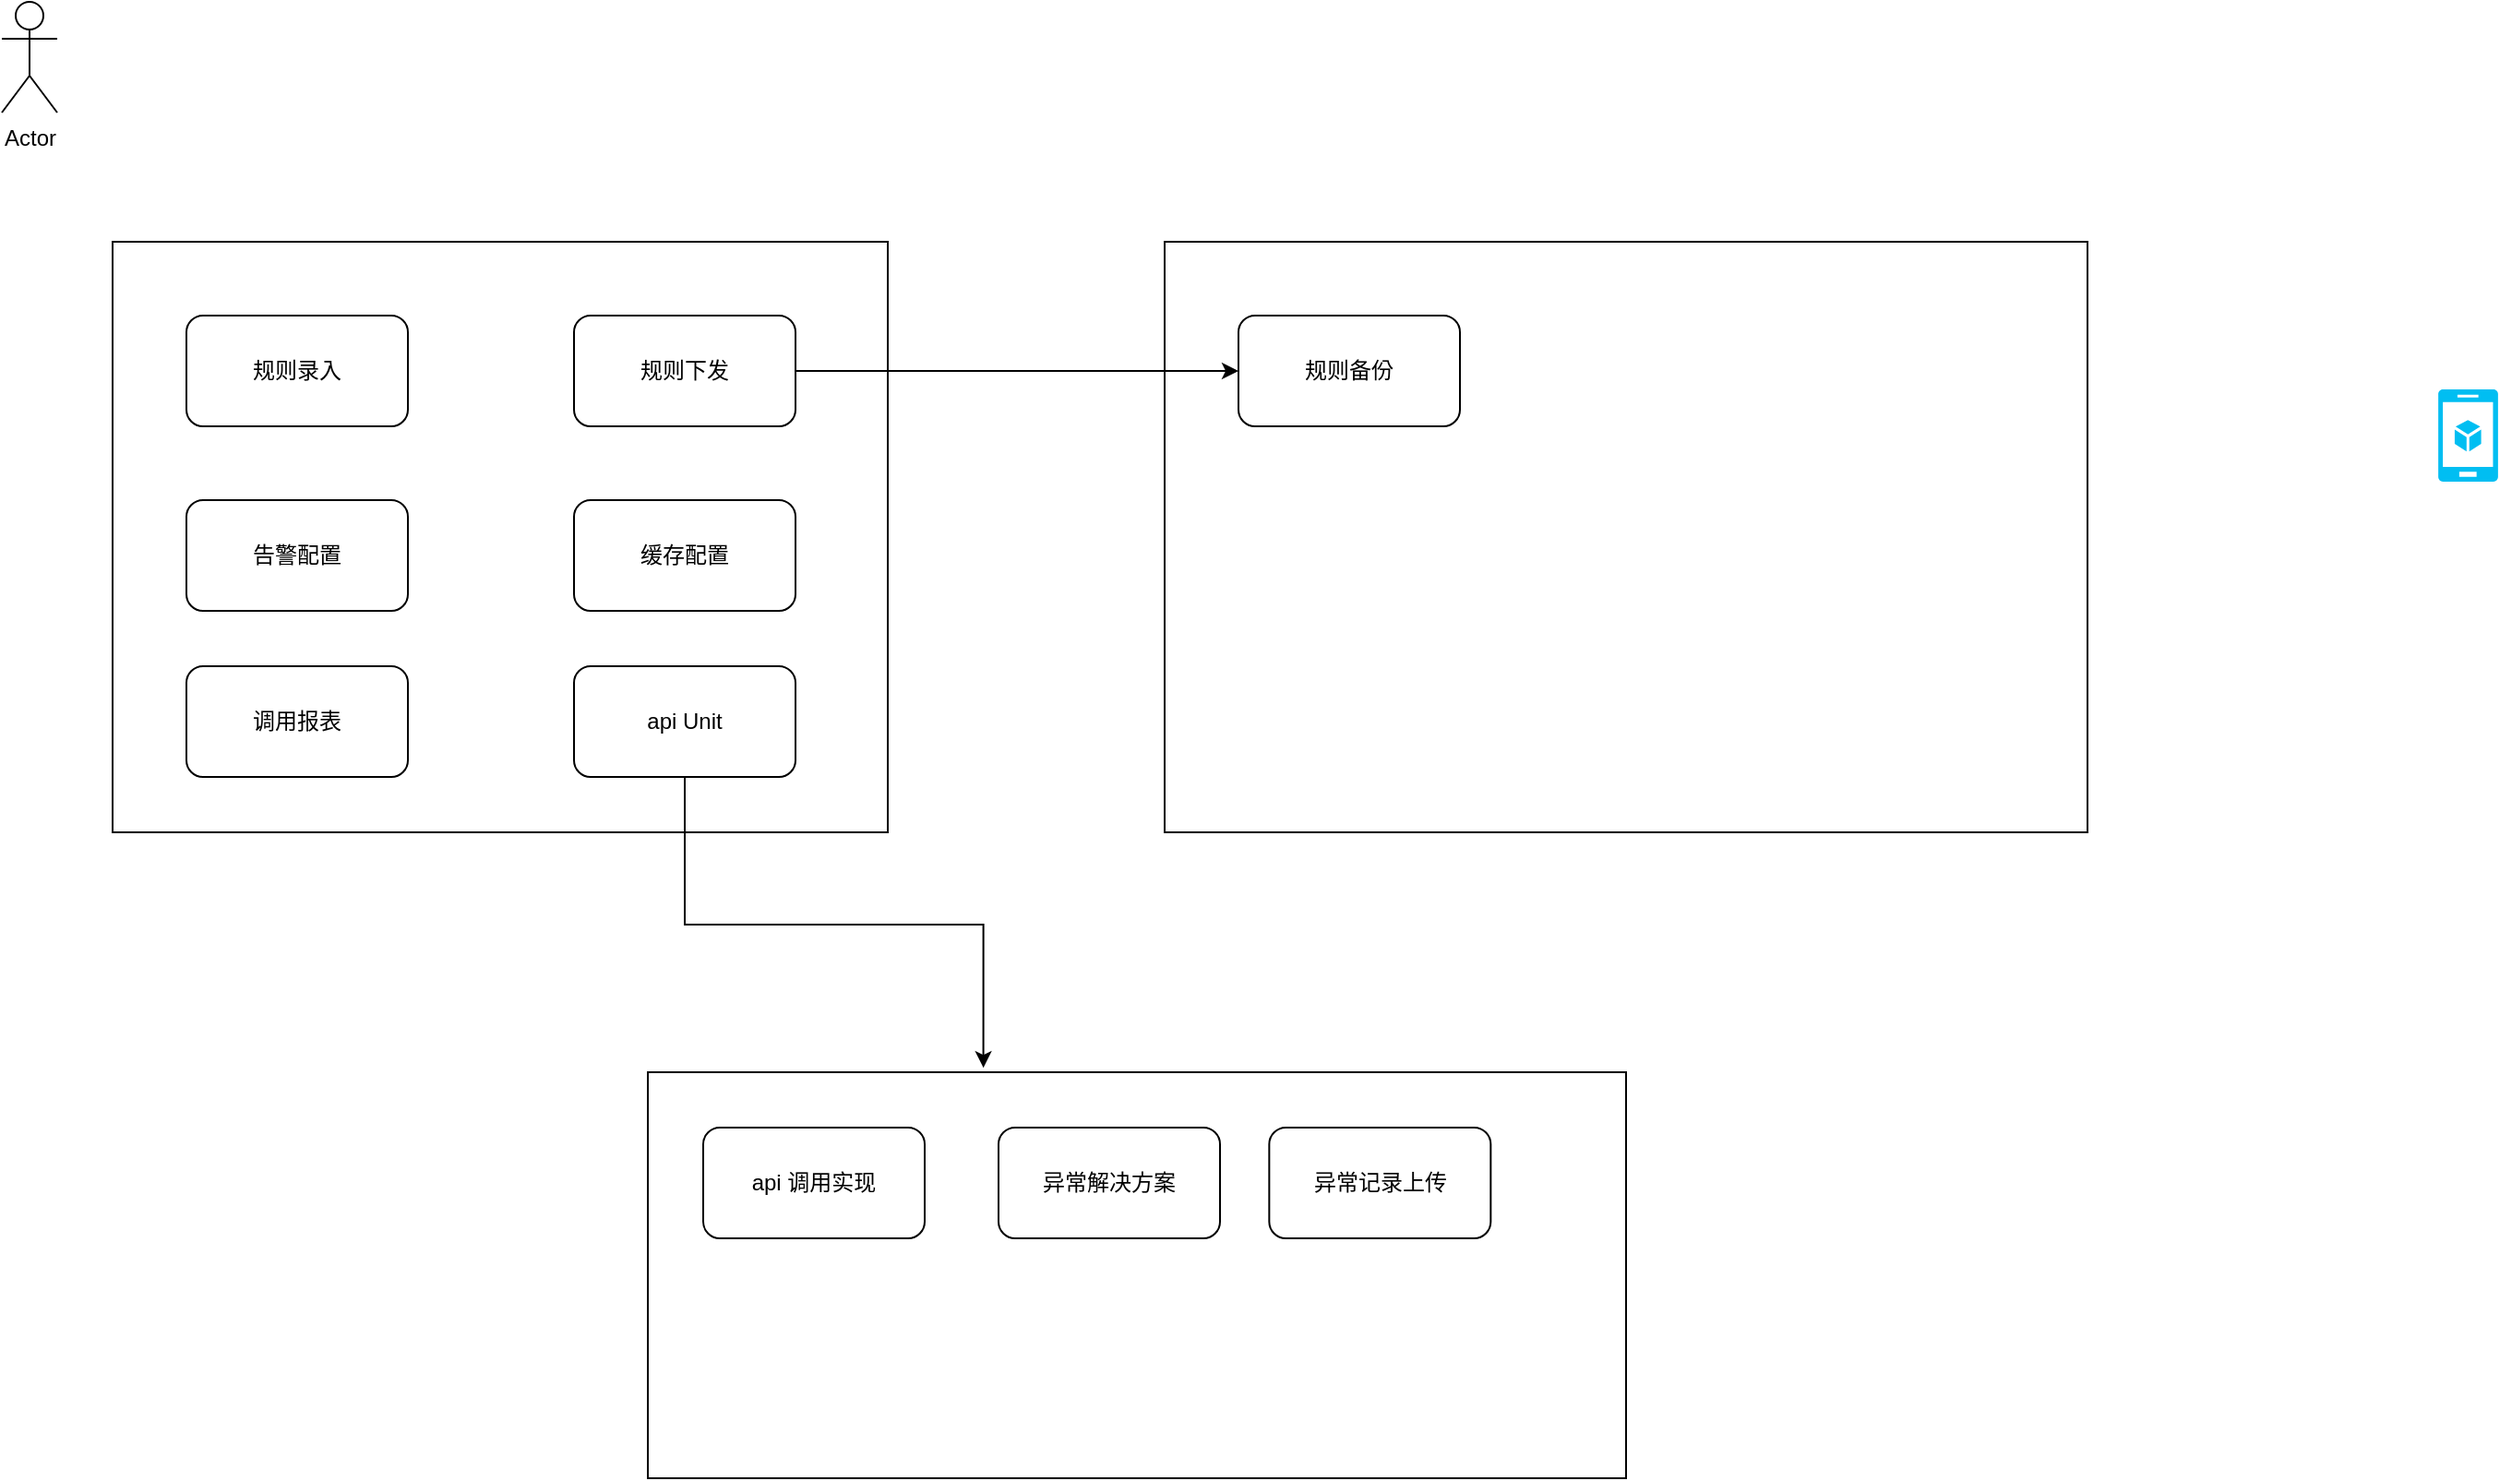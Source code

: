 <mxfile version="12.4.9" type="github">
  <diagram id="5FtXfE8RjN9_6a2D83A7" name="Page-1">
    <mxGraphModel dx="1185" dy="694" grid="1" gridSize="10" guides="1" tooltips="1" connect="1" arrows="1" fold="1" page="1" pageScale="1" pageWidth="1654" pageHeight="2336" math="0" shadow="0">
      <root>
        <mxCell id="0"/>
        <mxCell id="1" parent="0"/>
        <mxCell id="QCZ1JTYg6e06TpU6bpv8-9" value="" style="rounded=0;whiteSpace=wrap;html=1;" vertex="1" parent="1">
          <mxGeometry x="710" y="200" width="500" height="320" as="geometry"/>
        </mxCell>
        <mxCell id="QCZ1JTYg6e06TpU6bpv8-4" value="" style="rounded=0;whiteSpace=wrap;html=1;" vertex="1" parent="1">
          <mxGeometry x="140" y="200" width="420" height="320" as="geometry"/>
        </mxCell>
        <mxCell id="QCZ1JTYg6e06TpU6bpv8-1" value="Actor" style="shape=umlActor;verticalLabelPosition=bottom;labelBackgroundColor=#ffffff;verticalAlign=top;html=1;outlineConnect=0;" vertex="1" parent="1">
          <mxGeometry x="80" y="70" width="30" height="60" as="geometry"/>
        </mxCell>
        <mxCell id="QCZ1JTYg6e06TpU6bpv8-5" value="规则录入" style="rounded=1;whiteSpace=wrap;html=1;" vertex="1" parent="1">
          <mxGeometry x="180" y="240" width="120" height="60" as="geometry"/>
        </mxCell>
        <mxCell id="QCZ1JTYg6e06TpU6bpv8-11" style="edgeStyle=orthogonalEdgeStyle;rounded=0;orthogonalLoop=1;jettySize=auto;html=1;exitX=1;exitY=0.5;exitDx=0;exitDy=0;" edge="1" parent="1" source="QCZ1JTYg6e06TpU6bpv8-6" target="QCZ1JTYg6e06TpU6bpv8-10">
          <mxGeometry relative="1" as="geometry"/>
        </mxCell>
        <mxCell id="QCZ1JTYg6e06TpU6bpv8-6" value="规则下发" style="rounded=1;whiteSpace=wrap;html=1;" vertex="1" parent="1">
          <mxGeometry x="390" y="240" width="120" height="60" as="geometry"/>
        </mxCell>
        <mxCell id="QCZ1JTYg6e06TpU6bpv8-7" value="告警配置" style="rounded=1;whiteSpace=wrap;html=1;" vertex="1" parent="1">
          <mxGeometry x="180" y="340" width="120" height="60" as="geometry"/>
        </mxCell>
        <mxCell id="QCZ1JTYg6e06TpU6bpv8-8" value="缓存配置" style="rounded=1;whiteSpace=wrap;html=1;" vertex="1" parent="1">
          <mxGeometry x="390" y="340" width="120" height="60" as="geometry"/>
        </mxCell>
        <mxCell id="QCZ1JTYg6e06TpU6bpv8-10" value="规则备份" style="rounded=1;whiteSpace=wrap;html=1;" vertex="1" parent="1">
          <mxGeometry x="750" y="240" width="120" height="60" as="geometry"/>
        </mxCell>
        <mxCell id="QCZ1JTYg6e06TpU6bpv8-19" style="edgeStyle=orthogonalEdgeStyle;rounded=0;orthogonalLoop=1;jettySize=auto;html=1;exitX=0.5;exitY=1;exitDx=0;exitDy=0;entryX=0.343;entryY=-0.011;entryDx=0;entryDy=0;entryPerimeter=0;" edge="1" parent="1" source="QCZ1JTYg6e06TpU6bpv8-12" target="QCZ1JTYg6e06TpU6bpv8-13">
          <mxGeometry relative="1" as="geometry"/>
        </mxCell>
        <mxCell id="QCZ1JTYg6e06TpU6bpv8-12" value="api Unit" style="rounded=1;whiteSpace=wrap;html=1;" vertex="1" parent="1">
          <mxGeometry x="390" y="430" width="120" height="60" as="geometry"/>
        </mxCell>
        <mxCell id="QCZ1JTYg6e06TpU6bpv8-13" value="" style="rounded=0;whiteSpace=wrap;html=1;" vertex="1" parent="1">
          <mxGeometry x="430" y="650" width="530" height="220" as="geometry"/>
        </mxCell>
        <mxCell id="QCZ1JTYg6e06TpU6bpv8-14" value="api 调用实现" style="rounded=1;whiteSpace=wrap;html=1;" vertex="1" parent="1">
          <mxGeometry x="460" y="680" width="120" height="60" as="geometry"/>
        </mxCell>
        <mxCell id="QCZ1JTYg6e06TpU6bpv8-15" value="异常解决方案" style="rounded=1;whiteSpace=wrap;html=1;" vertex="1" parent="1">
          <mxGeometry x="620" y="680" width="120" height="60" as="geometry"/>
        </mxCell>
        <mxCell id="QCZ1JTYg6e06TpU6bpv8-16" value="异常记录上传" style="rounded=1;whiteSpace=wrap;html=1;" vertex="1" parent="1">
          <mxGeometry x="766.67" y="680" width="120" height="60" as="geometry"/>
        </mxCell>
        <mxCell id="QCZ1JTYg6e06TpU6bpv8-17" value="调用报表" style="rounded=1;whiteSpace=wrap;html=1;" vertex="1" parent="1">
          <mxGeometry x="180" y="430" width="120" height="60" as="geometry"/>
        </mxCell>
        <mxCell id="QCZ1JTYg6e06TpU6bpv8-20" value="" style="verticalLabelPosition=bottom;html=1;verticalAlign=top;align=center;strokeColor=none;fillColor=#00BEF2;shape=mxgraph.azure.mobile_services;pointerEvents=1;" vertex="1" parent="1">
          <mxGeometry x="1400" y="280" width="32.5" height="50" as="geometry"/>
        </mxCell>
      </root>
    </mxGraphModel>
  </diagram>
</mxfile>
